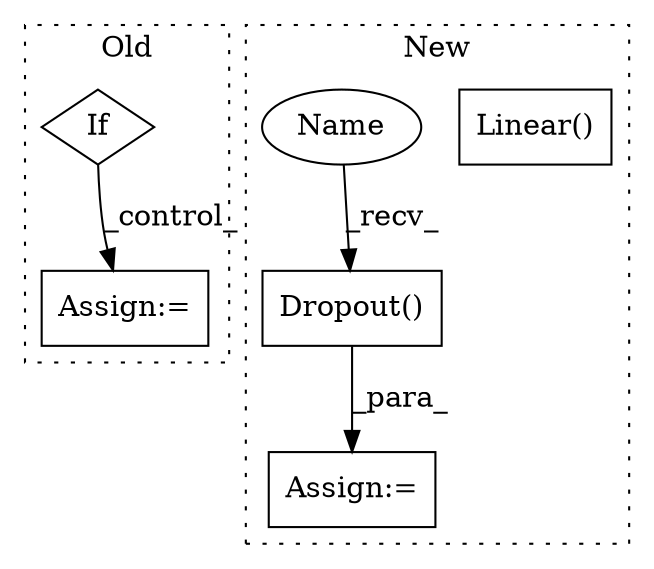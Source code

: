 digraph G {
subgraph cluster0 {
1 [label="If" a="96" s="1432" l="3" shape="diamond"];
5 [label="Assign:=" a="68" s="2136" l="3" shape="box"];
label = "Old";
style="dotted";
}
subgraph cluster1 {
2 [label="Dropout()" a="75" s="1811,1844" l="11,1" shape="box"];
3 [label="Assign:=" a="68" s="1794" l="3" shape="box"];
4 [label="Linear()" a="75" s="2112,2162" l="10,1" shape="box"];
6 [label="Name" a="87" s="1811" l="2" shape="ellipse"];
label = "New";
style="dotted";
}
1 -> 5 [label="_control_"];
2 -> 3 [label="_para_"];
6 -> 2 [label="_recv_"];
}